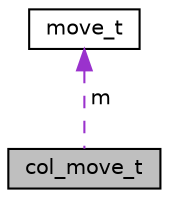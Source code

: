 digraph "col_move_t"
{
 // LATEX_PDF_SIZE
  edge [fontname="Helvetica",fontsize="10",labelfontname="Helvetica",labelfontsize="10"];
  node [fontname="Helvetica",fontsize="10",shape=record];
  Node1 [label="col_move_t",height=0.2,width=0.4,color="black", fillcolor="grey75", style="filled", fontcolor="black",tooltip="Describe a position but with a color associated."];
  Node2 -> Node1 [dir="back",color="darkorchid3",fontsize="10",style="dashed",label=" m" ,fontname="Helvetica"];
  Node2 [label="move_t",height=0.2,width=0.4,color="black", fillcolor="white", style="filled",URL="$structmove__t.html",tooltip="Describe a position on a board."];
}
